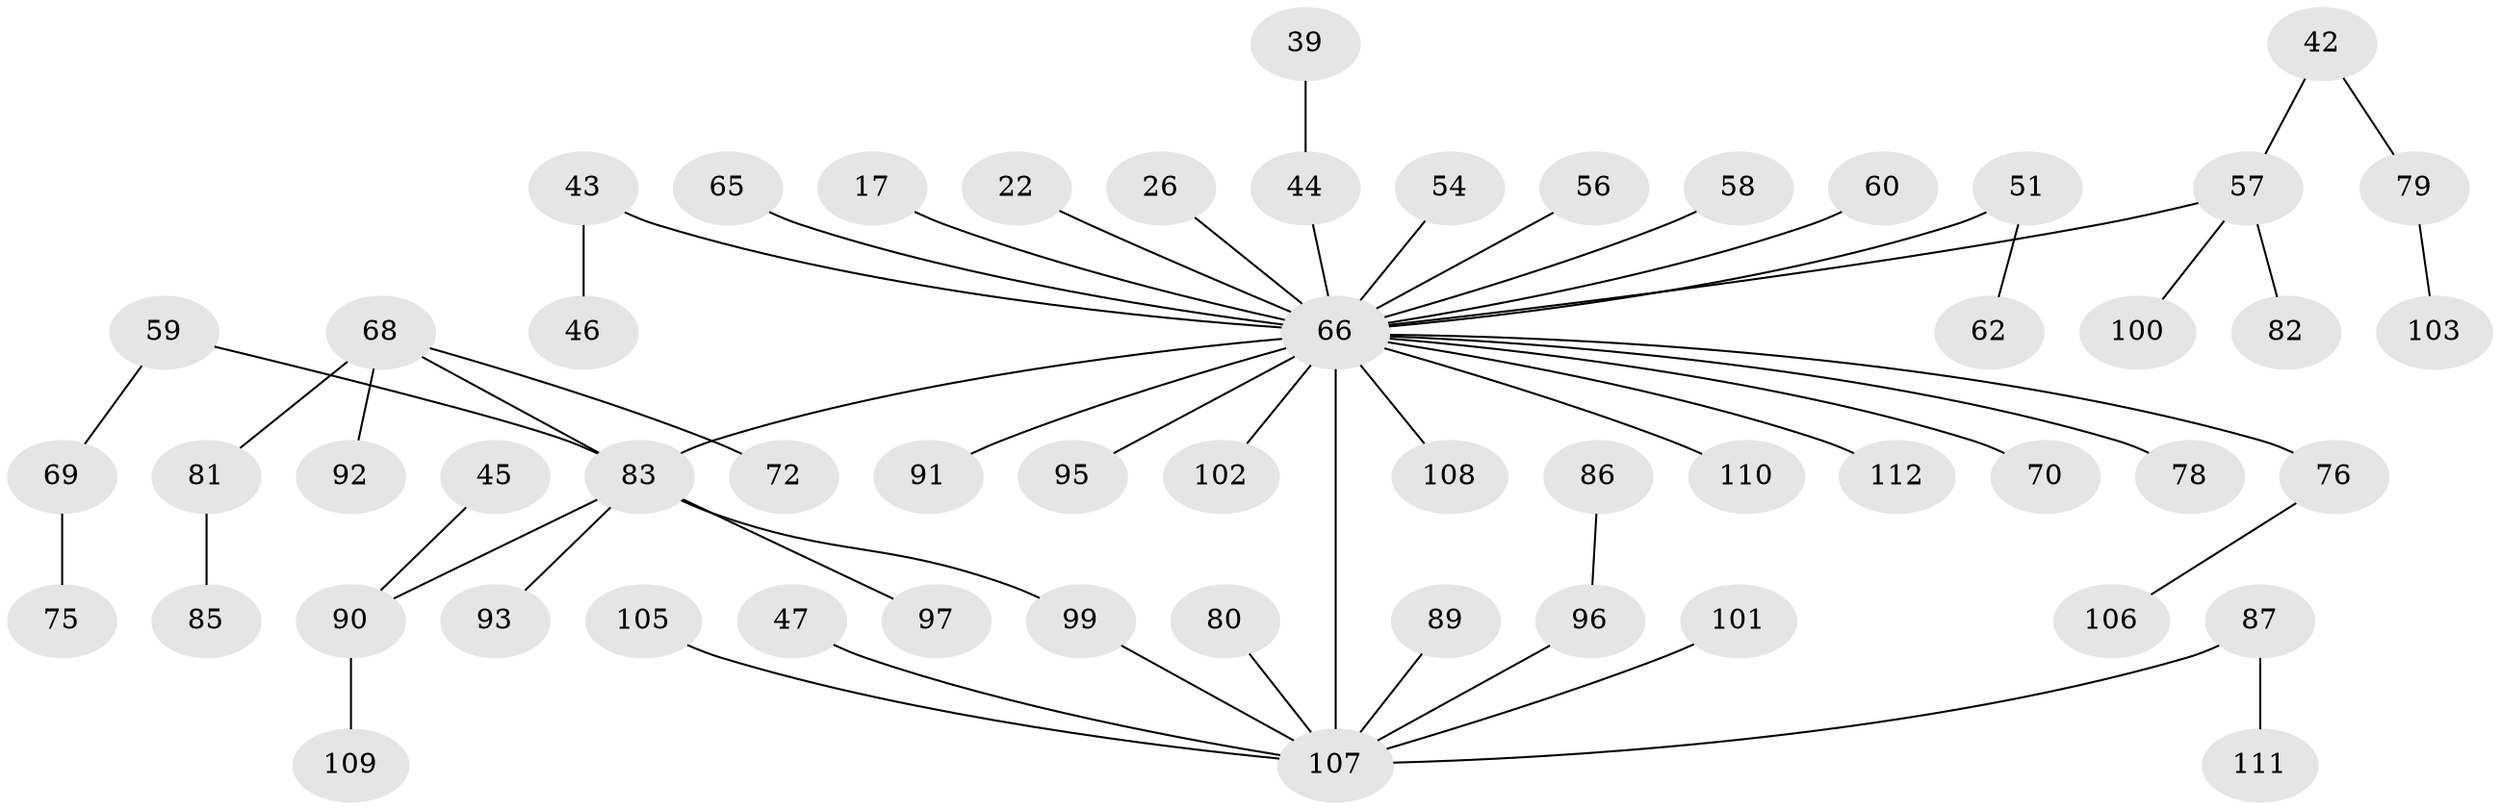 // original degree distribution, {6: 0.026785714285714284, 5: 0.044642857142857144, 3: 0.15178571428571427, 4: 0.0625, 2: 0.25, 1: 0.4642857142857143}
// Generated by graph-tools (version 1.1) at 2025/02/03/05/25 17:02:35]
// undirected, 56 vertices, 56 edges
graph export_dot {
graph [start="1"]
  node [color=gray90,style=filled];
  17;
  22;
  26;
  39;
  42;
  43;
  44 [super="+18"];
  45;
  46;
  47;
  51;
  54;
  56;
  57 [super="+35+40"];
  58;
  59;
  60;
  62;
  65;
  66 [super="+12+30+32+34+48+33"];
  68 [super="+53"];
  69;
  70;
  72;
  75;
  76 [super="+37"];
  78;
  79;
  80;
  81 [super="+61"];
  82;
  83 [super="+11+77+71"];
  85;
  86;
  87;
  89;
  90 [super="+16"];
  91;
  92;
  93;
  95;
  96 [super="+38"];
  97;
  99 [super="+67+94+98"];
  100;
  101;
  102;
  103;
  105;
  106;
  107 [super="+73+74+41+104"];
  108;
  109;
  110;
  111;
  112;
  17 -- 66;
  22 -- 66;
  26 -- 66;
  39 -- 44;
  42 -- 79;
  42 -- 57;
  43 -- 46;
  43 -- 66;
  44 -- 66;
  45 -- 90;
  47 -- 107;
  51 -- 62;
  51 -- 66;
  54 -- 66;
  56 -- 66;
  57 -- 100;
  57 -- 66;
  57 -- 82;
  58 -- 66;
  59 -- 69;
  59 -- 83;
  60 -- 66;
  65 -- 66;
  66 -- 112;
  66 -- 110;
  66 -- 83 [weight=3];
  66 -- 91;
  66 -- 95;
  66 -- 70;
  66 -- 102;
  66 -- 78;
  66 -- 108;
  66 -- 107 [weight=2];
  66 -- 76;
  68 -- 81;
  68 -- 83;
  68 -- 72;
  68 -- 92;
  69 -- 75;
  76 -- 106;
  79 -- 103;
  80 -- 107;
  81 -- 85;
  83 -- 97;
  83 -- 93;
  83 -- 99;
  83 -- 90;
  86 -- 96;
  87 -- 111;
  87 -- 107;
  89 -- 107;
  90 -- 109;
  96 -- 107;
  99 -- 107;
  101 -- 107;
  105 -- 107;
}

